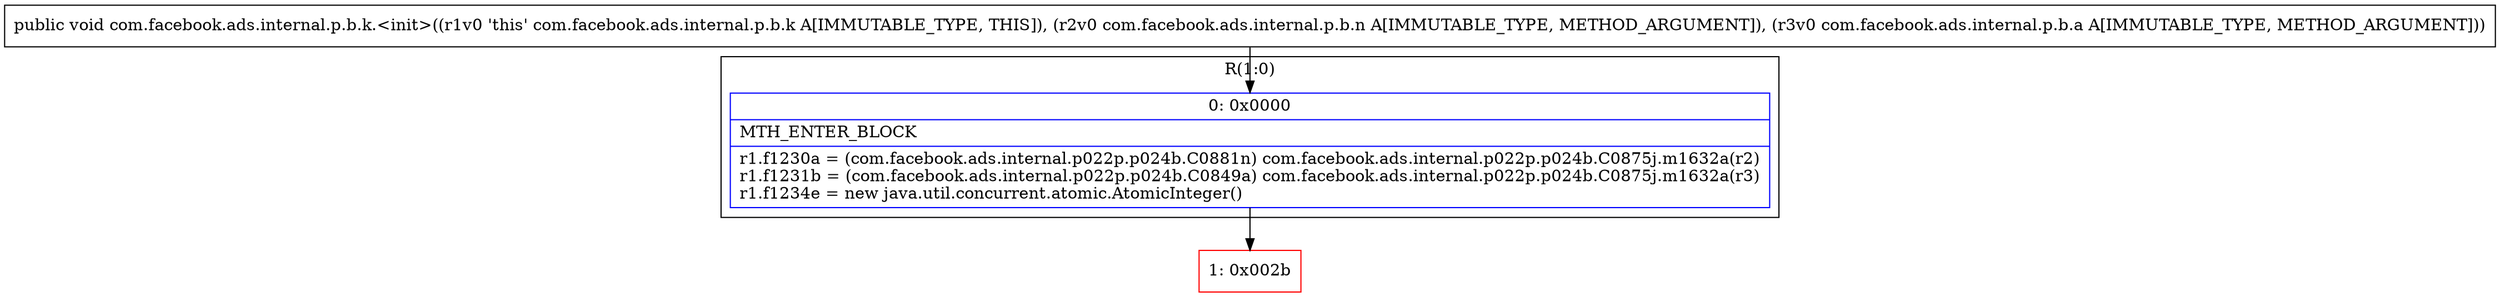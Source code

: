 digraph "CFG forcom.facebook.ads.internal.p.b.k.\<init\>(Lcom\/facebook\/ads\/internal\/p\/b\/n;Lcom\/facebook\/ads\/internal\/p\/b\/a;)V" {
subgraph cluster_Region_1205382800 {
label = "R(1:0)";
node [shape=record,color=blue];
Node_0 [shape=record,label="{0\:\ 0x0000|MTH_ENTER_BLOCK\l|r1.f1230a = (com.facebook.ads.internal.p022p.p024b.C0881n) com.facebook.ads.internal.p022p.p024b.C0875j.m1632a(r2)\lr1.f1231b = (com.facebook.ads.internal.p022p.p024b.C0849a) com.facebook.ads.internal.p022p.p024b.C0875j.m1632a(r3)\lr1.f1234e = new java.util.concurrent.atomic.AtomicInteger()\l}"];
}
Node_1 [shape=record,color=red,label="{1\:\ 0x002b}"];
MethodNode[shape=record,label="{public void com.facebook.ads.internal.p.b.k.\<init\>((r1v0 'this' com.facebook.ads.internal.p.b.k A[IMMUTABLE_TYPE, THIS]), (r2v0 com.facebook.ads.internal.p.b.n A[IMMUTABLE_TYPE, METHOD_ARGUMENT]), (r3v0 com.facebook.ads.internal.p.b.a A[IMMUTABLE_TYPE, METHOD_ARGUMENT])) }"];
MethodNode -> Node_0;
Node_0 -> Node_1;
}

